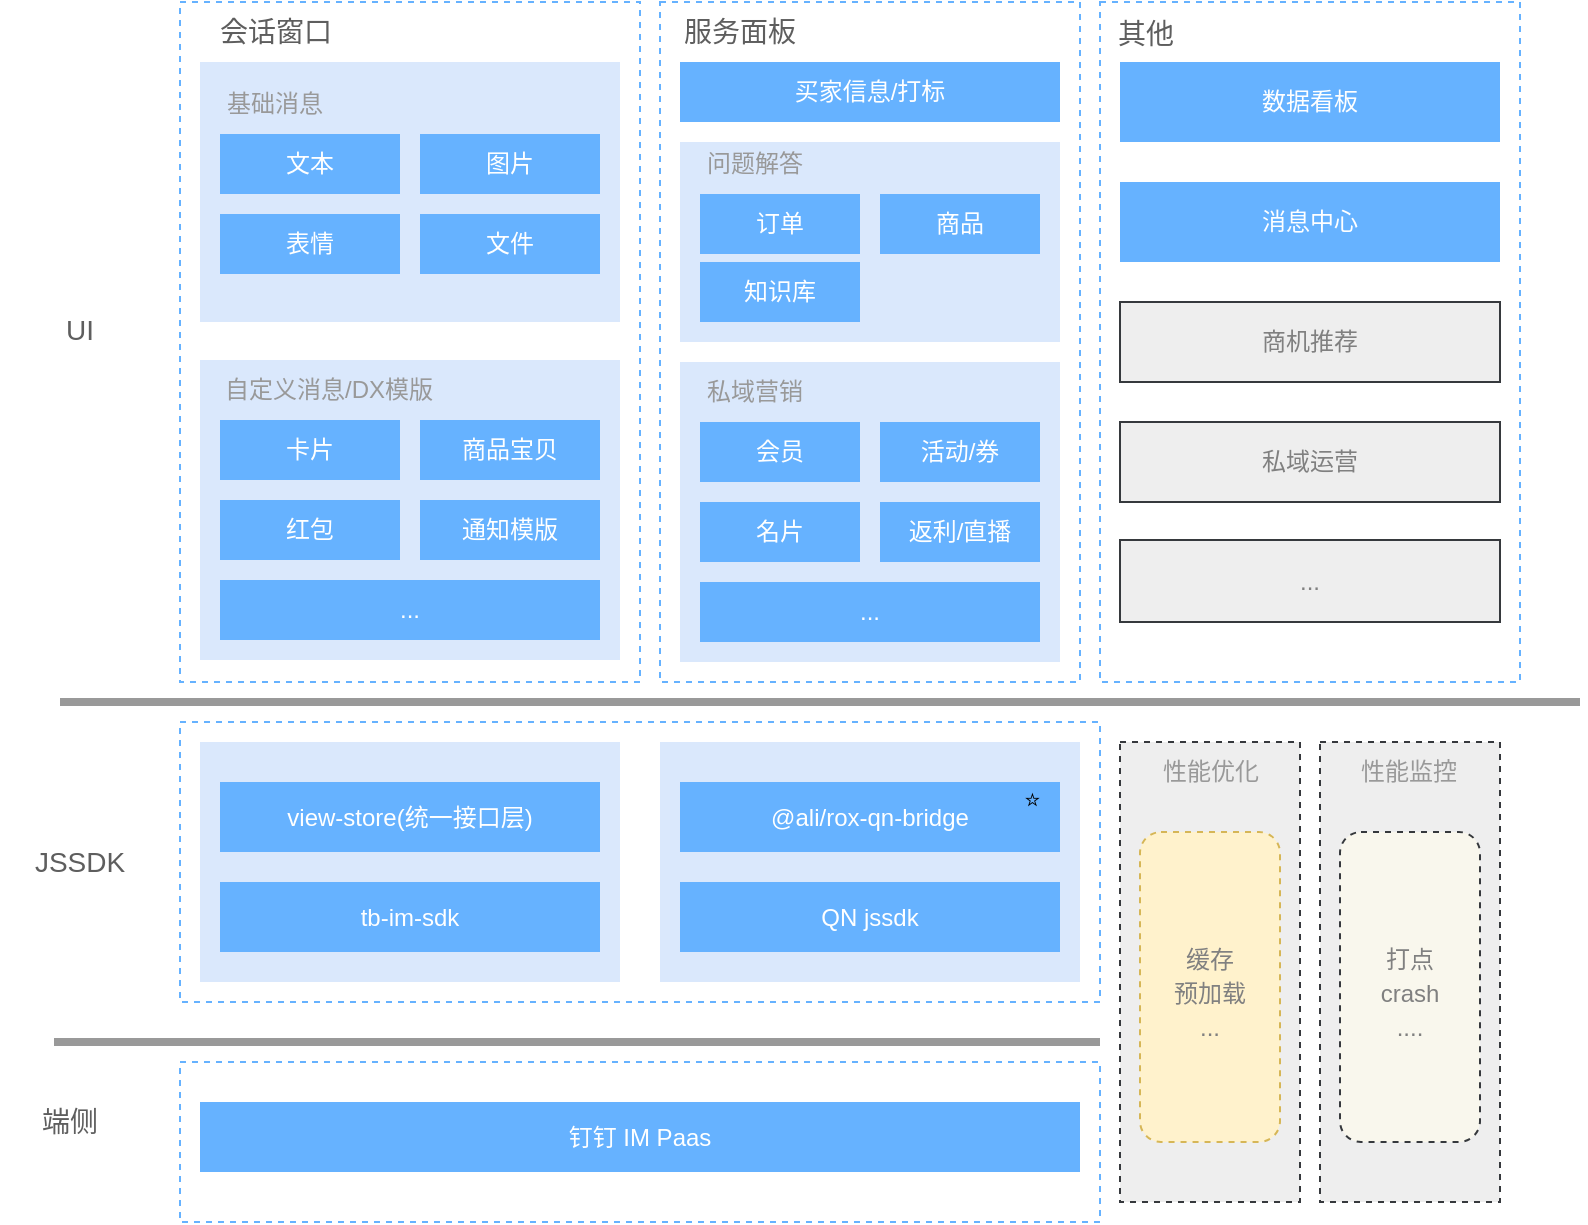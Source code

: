 <mxfile version="16.2.7" type="github">
  <diagram id="9dK64Gs7onYfFGPoFXSR" name="第 1 页">
    <mxGraphModel dx="1298" dy="809" grid="1" gridSize="10" guides="1" tooltips="1" connect="1" arrows="1" fold="1" page="1" pageScale="1" pageWidth="827" pageHeight="1169" math="0" shadow="0">
      <root>
        <mxCell id="0" />
        <mxCell id="1" parent="0" />
        <mxCell id="kR91ONEozVQPjnB0ktHO-66" value="" style="rounded=0;whiteSpace=wrap;html=1;fillColor=#dae8fc;strokeColor=none;dashed=1;" parent="1" vertex="1">
          <mxGeometry x="140" y="370" width="210" height="120" as="geometry" />
        </mxCell>
        <mxCell id="kR91ONEozVQPjnB0ktHO-3" value="" style="rounded=0;whiteSpace=wrap;html=1;fillColor=none;strokeColor=#66B2FF;dashed=1;" parent="1" vertex="1">
          <mxGeometry x="370" width="210" height="340" as="geometry" />
        </mxCell>
        <mxCell id="kR91ONEozVQPjnB0ktHO-43" value="" style="rounded=0;whiteSpace=wrap;html=1;fillColor=#dae8fc;strokeColor=none;dashed=1;" parent="1" vertex="1">
          <mxGeometry x="380" y="70" width="190" height="100" as="geometry" />
        </mxCell>
        <mxCell id="kR91ONEozVQPjnB0ktHO-29" value="" style="rounded=0;whiteSpace=wrap;html=1;fillColor=none;strokeColor=#66B2FF;dashed=1;" parent="1" vertex="1">
          <mxGeometry x="590" width="210" height="340" as="geometry" />
        </mxCell>
        <mxCell id="kR91ONEozVQPjnB0ktHO-28" value="" style="rounded=0;whiteSpace=wrap;html=1;fillColor=none;strokeColor=#66B2FF;dashed=1;strokeWidth=1;" parent="1" vertex="1">
          <mxGeometry x="130" width="230" height="340" as="geometry" />
        </mxCell>
        <mxCell id="kR91ONEozVQPjnB0ktHO-14" value="" style="rounded=0;whiteSpace=wrap;html=1;fillColor=#dae8fc;strokeColor=none;dashed=1;" parent="1" vertex="1">
          <mxGeometry x="140" y="30" width="210" height="130" as="geometry" />
        </mxCell>
        <mxCell id="kR91ONEozVQPjnB0ktHO-1" value="文本" style="rounded=0;whiteSpace=wrap;html=1;strokeColor=none;fillColor=#66B2FF;fontColor=#ffffff;" parent="1" vertex="1">
          <mxGeometry x="150" y="66" width="90" height="30" as="geometry" />
        </mxCell>
        <mxCell id="kR91ONEozVQPjnB0ktHO-2" value="图片" style="rounded=0;whiteSpace=wrap;html=1;strokeColor=none;fillColor=#66B2FF;fontColor=#ffffff;" parent="1" vertex="1">
          <mxGeometry x="250" y="66" width="90" height="30" as="geometry" />
        </mxCell>
        <mxCell id="kR91ONEozVQPjnB0ktHO-4" value="表情" style="rounded=0;whiteSpace=wrap;html=1;strokeColor=none;fillColor=#66B2FF;fontColor=#ffffff;" parent="1" vertex="1">
          <mxGeometry x="150" y="106" width="90" height="30" as="geometry" />
        </mxCell>
        <mxCell id="kR91ONEozVQPjnB0ktHO-5" value="文件" style="rounded=0;whiteSpace=wrap;html=1;strokeColor=none;fillColor=#66B2FF;fontColor=#ffffff;" parent="1" vertex="1">
          <mxGeometry x="250" y="106" width="90" height="30" as="geometry" />
        </mxCell>
        <mxCell id="kR91ONEozVQPjnB0ktHO-6" value="" style="rounded=0;whiteSpace=wrap;html=1;fillColor=#dae8fc;strokeColor=none;dashed=1;" parent="1" vertex="1">
          <mxGeometry x="140" y="179" width="210" height="150" as="geometry" />
        </mxCell>
        <mxCell id="kR91ONEozVQPjnB0ktHO-7" value="自定义消息/DX模版" style="text;html=1;strokeColor=none;fillColor=none;align=center;verticalAlign=middle;whiteSpace=wrap;rounded=0;dashed=1;fontColor=#999999;" parent="1" vertex="1">
          <mxGeometry x="147.5" y="179" width="112.5" height="30" as="geometry" />
        </mxCell>
        <mxCell id="kR91ONEozVQPjnB0ktHO-8" value="卡片" style="rounded=0;whiteSpace=wrap;html=1;strokeColor=none;fillColor=#66B2FF;fontColor=#ffffff;" parent="1" vertex="1">
          <mxGeometry x="150" y="209" width="90" height="30" as="geometry" />
        </mxCell>
        <mxCell id="kR91ONEozVQPjnB0ktHO-9" value="商品宝贝" style="rounded=0;whiteSpace=wrap;html=1;strokeColor=none;fillColor=#66B2FF;fontColor=#ffffff;" parent="1" vertex="1">
          <mxGeometry x="250" y="209" width="90" height="30" as="geometry" />
        </mxCell>
        <mxCell id="kR91ONEozVQPjnB0ktHO-10" value="红包" style="rounded=0;whiteSpace=wrap;html=1;strokeColor=none;fillColor=#66B2FF;fontColor=#ffffff;" parent="1" vertex="1">
          <mxGeometry x="150" y="249" width="90" height="30" as="geometry" />
        </mxCell>
        <mxCell id="kR91ONEozVQPjnB0ktHO-11" value="通知模版" style="rounded=0;whiteSpace=wrap;html=1;strokeColor=none;fillColor=#66B2FF;fontColor=#ffffff;" parent="1" vertex="1">
          <mxGeometry x="250" y="249" width="90" height="30" as="geometry" />
        </mxCell>
        <mxCell id="kR91ONEozVQPjnB0ktHO-12" value="..." style="rounded=0;whiteSpace=wrap;html=1;strokeColor=none;fillColor=#66B2FF;fontColor=#ffffff;" parent="1" vertex="1">
          <mxGeometry x="150" y="289" width="190" height="30" as="geometry" />
        </mxCell>
        <mxCell id="kR91ONEozVQPjnB0ktHO-13" style="edgeStyle=orthogonalEdgeStyle;rounded=0;orthogonalLoop=1;jettySize=auto;html=1;exitX=0.5;exitY=1;exitDx=0;exitDy=0;fontColor=#999999;" parent="1" source="kR91ONEozVQPjnB0ktHO-6" target="kR91ONEozVQPjnB0ktHO-6" edge="1">
          <mxGeometry relative="1" as="geometry" />
        </mxCell>
        <mxCell id="kR91ONEozVQPjnB0ktHO-15" value="基础消息" style="text;html=1;strokeColor=none;fillColor=none;align=center;verticalAlign=middle;whiteSpace=wrap;rounded=0;dashed=1;fontColor=#999999;" parent="1" vertex="1">
          <mxGeometry x="140" y="36" width="75" height="30" as="geometry" />
        </mxCell>
        <mxCell id="kR91ONEozVQPjnB0ktHO-17" value="会话窗口" style="text;html=1;strokeColor=none;fillColor=none;align=center;verticalAlign=middle;whiteSpace=wrap;rounded=0;dashed=1;fontColor=#5E5E5E;fontSize=14;" parent="1" vertex="1">
          <mxGeometry x="147.5" width="60" height="30" as="geometry" />
        </mxCell>
        <mxCell id="kR91ONEozVQPjnB0ktHO-18" value="服务面板" style="text;html=1;strokeColor=none;fillColor=none;align=center;verticalAlign=middle;whiteSpace=wrap;rounded=0;dashed=1;fontColor=#5E5E5E;fontSize=14;" parent="1" vertex="1">
          <mxGeometry x="380" width="60" height="30" as="geometry" />
        </mxCell>
        <mxCell id="kR91ONEozVQPjnB0ktHO-19" value="买家信息/打标" style="rounded=0;whiteSpace=wrap;html=1;strokeColor=none;fillColor=#66B2FF;fontColor=#ffffff;" parent="1" vertex="1">
          <mxGeometry x="380" y="30" width="190" height="30" as="geometry" />
        </mxCell>
        <mxCell id="kR91ONEozVQPjnB0ktHO-21" value="" style="rounded=0;whiteSpace=wrap;html=1;fillColor=#dae8fc;strokeColor=none;dashed=1;" parent="1" vertex="1">
          <mxGeometry x="380" y="180" width="190" height="150" as="geometry" />
        </mxCell>
        <mxCell id="kR91ONEozVQPjnB0ktHO-22" value="私域营销" style="text;html=1;strokeColor=none;fillColor=none;align=center;verticalAlign=middle;whiteSpace=wrap;rounded=0;dashed=1;fontColor=#999999;" parent="1" vertex="1">
          <mxGeometry x="380" y="180" width="75" height="30" as="geometry" />
        </mxCell>
        <mxCell id="kR91ONEozVQPjnB0ktHO-23" value="订单" style="rounded=0;whiteSpace=wrap;html=1;strokeColor=none;fillColor=#66B2FF;fontColor=#ffffff;" parent="1" vertex="1">
          <mxGeometry x="390" y="96" width="80" height="30" as="geometry" />
        </mxCell>
        <mxCell id="kR91ONEozVQPjnB0ktHO-24" value="商品" style="rounded=0;whiteSpace=wrap;html=1;strokeColor=none;fillColor=#66B2FF;fontColor=#ffffff;" parent="1" vertex="1">
          <mxGeometry x="480" y="96" width="80" height="30" as="geometry" />
        </mxCell>
        <mxCell id="kR91ONEozVQPjnB0ktHO-25" value="会员" style="rounded=0;whiteSpace=wrap;html=1;strokeColor=none;fillColor=#66B2FF;fontColor=#ffffff;" parent="1" vertex="1">
          <mxGeometry x="390" y="210" width="80" height="30" as="geometry" />
        </mxCell>
        <mxCell id="kR91ONEozVQPjnB0ktHO-27" value="..." style="rounded=0;whiteSpace=wrap;html=1;strokeColor=none;fillColor=#66B2FF;fontColor=#ffffff;" parent="1" vertex="1">
          <mxGeometry x="390" y="290" width="170" height="30" as="geometry" />
        </mxCell>
        <mxCell id="kR91ONEozVQPjnB0ktHO-30" value="其他" style="text;html=1;strokeColor=none;fillColor=none;align=center;verticalAlign=middle;whiteSpace=wrap;rounded=0;dashed=1;fontColor=#5E5E5E;fontSize=14;" parent="1" vertex="1">
          <mxGeometry x="583" y="1" width="60" height="30" as="geometry" />
        </mxCell>
        <mxCell id="kR91ONEozVQPjnB0ktHO-31" value="数据看板" style="rounded=0;whiteSpace=wrap;html=1;strokeColor=none;fillColor=#66B2FF;fontColor=#FFFFFF;" parent="1" vertex="1">
          <mxGeometry x="600" y="30" width="190" height="40" as="geometry" />
        </mxCell>
        <mxCell id="kR91ONEozVQPjnB0ktHO-33" value="名片" style="rounded=0;whiteSpace=wrap;html=1;strokeColor=none;fillColor=#66B2FF;fontColor=#ffffff;" parent="1" vertex="1">
          <mxGeometry x="390" y="250" width="80" height="30" as="geometry" />
        </mxCell>
        <mxCell id="kR91ONEozVQPjnB0ktHO-35" value="..." style="rounded=0;whiteSpace=wrap;html=1;strokeColor=#36393d;fillColor=#eeeeee;fontColor=#808080;" parent="1" vertex="1">
          <mxGeometry x="600" y="269" width="190" height="41" as="geometry" />
        </mxCell>
        <mxCell id="kR91ONEozVQPjnB0ktHO-37" value="" style="endArrow=none;html=1;rounded=0;fontSize=14;fontColor=#5E5E5E;strokeWidth=4;strokeColor=#999999;" parent="1" edge="1">
          <mxGeometry width="50" height="50" relative="1" as="geometry">
            <mxPoint x="70" y="350" as="sourcePoint" />
            <mxPoint x="830" y="350" as="targetPoint" />
          </mxGeometry>
        </mxCell>
        <mxCell id="kR91ONEozVQPjnB0ktHO-40" value="活动/券" style="rounded=0;whiteSpace=wrap;html=1;strokeColor=none;fillColor=#66B2FF;fontColor=#ffffff;" parent="1" vertex="1">
          <mxGeometry x="480" y="210" width="80" height="30" as="geometry" />
        </mxCell>
        <mxCell id="kR91ONEozVQPjnB0ktHO-41" value="返利/直播" style="rounded=0;whiteSpace=wrap;html=1;strokeColor=none;fillColor=#66B2FF;fontColor=#ffffff;" parent="1" vertex="1">
          <mxGeometry x="480" y="250" width="80" height="30" as="geometry" />
        </mxCell>
        <mxCell id="kR91ONEozVQPjnB0ktHO-42" value="知识库" style="rounded=0;whiteSpace=wrap;html=1;strokeColor=none;fillColor=#66B2FF;fontColor=#ffffff;" parent="1" vertex="1">
          <mxGeometry x="390" y="130" width="80" height="30" as="geometry" />
        </mxCell>
        <mxCell id="kR91ONEozVQPjnB0ktHO-45" value="问题解答" style="text;html=1;strokeColor=none;fillColor=none;align=center;verticalAlign=middle;whiteSpace=wrap;rounded=0;dashed=1;fontColor=#999999;" parent="1" vertex="1">
          <mxGeometry x="380" y="66" width="75" height="30" as="geometry" />
        </mxCell>
        <mxCell id="kR91ONEozVQPjnB0ktHO-49" value="商机推荐" style="rounded=0;whiteSpace=wrap;html=1;strokeColor=#36393d;fillColor=#eeeeee;fontColor=#808080;" parent="1" vertex="1">
          <mxGeometry x="600" y="150" width="190" height="40" as="geometry" />
        </mxCell>
        <mxCell id="kR91ONEozVQPjnB0ktHO-52" value="" style="rounded=0;whiteSpace=wrap;html=1;fillColor=none;strokeColor=#66B2FF;dashed=1;strokeWidth=1;" parent="1" vertex="1">
          <mxGeometry x="130" y="360" width="460" height="140" as="geometry" />
        </mxCell>
        <mxCell id="kR91ONEozVQPjnB0ktHO-54" value="" style="rounded=0;whiteSpace=wrap;html=1;fillColor=#dae8fc;strokeColor=none;dashed=1;" parent="1" vertex="1">
          <mxGeometry x="370" y="370" width="210" height="120" as="geometry" />
        </mxCell>
        <mxCell id="kR91ONEozVQPjnB0ktHO-56" value="UI" style="text;html=1;strokeColor=none;fillColor=none;align=center;verticalAlign=middle;whiteSpace=wrap;rounded=0;dashed=1;fontSize=14;fontColor=#5E5E5E;" parent="1" vertex="1">
          <mxGeometry x="50" y="149" width="60" height="30" as="geometry" />
        </mxCell>
        <mxCell id="kR91ONEozVQPjnB0ktHO-57" value="JSSDK" style="text;html=1;strokeColor=none;fillColor=none;align=center;verticalAlign=middle;whiteSpace=wrap;rounded=0;dashed=1;fontSize=14;fontColor=#5E5E5E;" parent="1" vertex="1">
          <mxGeometry x="50" y="415" width="60" height="30" as="geometry" />
        </mxCell>
        <mxCell id="kR91ONEozVQPjnB0ktHO-58" value="" style="endArrow=none;html=1;rounded=0;fontSize=14;fontColor=#5E5E5E;strokeWidth=4;strokeColor=#999999;" parent="1" edge="1">
          <mxGeometry width="50" height="50" relative="1" as="geometry">
            <mxPoint x="67" y="520" as="sourcePoint" />
            <mxPoint x="590" y="520" as="targetPoint" />
          </mxGeometry>
        </mxCell>
        <mxCell id="kR91ONEozVQPjnB0ktHO-59" value="端侧" style="text;html=1;strokeColor=none;fillColor=none;align=center;verticalAlign=middle;whiteSpace=wrap;rounded=0;dashed=1;fontSize=14;fontColor=#5E5E5E;" parent="1" vertex="1">
          <mxGeometry x="40" y="545" width="70" height="30" as="geometry" />
        </mxCell>
        <mxCell id="kR91ONEozVQPjnB0ktHO-60" value="" style="rounded=0;whiteSpace=wrap;html=1;fillColor=none;strokeColor=#66B2FF;dashed=1;strokeWidth=1;" parent="1" vertex="1">
          <mxGeometry x="130" y="530" width="460" height="80" as="geometry" />
        </mxCell>
        <mxCell id="kR91ONEozVQPjnB0ktHO-62" value="钉钉 IM Paas" style="rounded=0;whiteSpace=wrap;html=1;strokeColor=none;fillColor=#66B2FF;fontColor=#ffffff;" parent="1" vertex="1">
          <mxGeometry x="140" y="550" width="440" height="35" as="geometry" />
        </mxCell>
        <mxCell id="kR91ONEozVQPjnB0ktHO-63" value="QN jssdk" style="rounded=0;whiteSpace=wrap;html=1;strokeColor=none;fillColor=#66B2FF;fontColor=#ffffff;" parent="1" vertex="1">
          <mxGeometry x="380" y="440" width="190" height="35" as="geometry" />
        </mxCell>
        <mxCell id="kR91ONEozVQPjnB0ktHO-64" value="@ali/rox-qn-bridge" style="rounded=0;whiteSpace=wrap;html=1;strokeColor=none;fillColor=#66B2FF;fontColor=#ffffff;" parent="1" vertex="1">
          <mxGeometry x="380" y="390" width="190" height="35" as="geometry" />
        </mxCell>
        <mxCell id="kR91ONEozVQPjnB0ktHO-68" value="tb-im-sdk" style="rounded=0;whiteSpace=wrap;html=1;strokeColor=none;fillColor=#66B2FF;fontColor=#ffffff;" parent="1" vertex="1">
          <mxGeometry x="150" y="440" width="190" height="35" as="geometry" />
        </mxCell>
        <mxCell id="kR91ONEozVQPjnB0ktHO-69" value="view-store(统一接口层)" style="rounded=0;whiteSpace=wrap;html=1;strokeColor=none;fillColor=#66B2FF;fontColor=#ffffff;" parent="1" vertex="1">
          <mxGeometry x="150" y="390" width="190" height="35" as="geometry" />
        </mxCell>
        <mxCell id="kR91ONEozVQPjnB0ktHO-72" value="" style="rounded=0;whiteSpace=wrap;html=1;dashed=1;fontSize=14;strokeColor=#36393d;strokeWidth=1;fillColor=#eeeeee;" parent="1" vertex="1">
          <mxGeometry x="600" y="370" width="90" height="230" as="geometry" />
        </mxCell>
        <mxCell id="kR91ONEozVQPjnB0ktHO-74" value="" style="rounded=0;whiteSpace=wrap;html=1;dashed=1;fontSize=14;strokeColor=#36393d;strokeWidth=1;fillColor=#eeeeee;" parent="1" vertex="1">
          <mxGeometry x="700" y="370" width="90" height="230" as="geometry" />
        </mxCell>
        <mxCell id="kR91ONEozVQPjnB0ktHO-75" value="性能优化" style="text;html=1;strokeColor=none;fillColor=none;align=center;verticalAlign=middle;whiteSpace=wrap;rounded=0;dashed=1;fontColor=#999999;" parent="1" vertex="1">
          <mxGeometry x="607.5" y="370" width="75" height="30" as="geometry" />
        </mxCell>
        <mxCell id="kR91ONEozVQPjnB0ktHO-76" value="性能监控" style="text;html=1;strokeColor=none;fillColor=none;align=center;verticalAlign=middle;whiteSpace=wrap;rounded=0;dashed=1;fontColor=#999999;" parent="1" vertex="1">
          <mxGeometry x="707.5" y="370" width="72.5" height="30" as="geometry" />
        </mxCell>
        <mxCell id="kR91ONEozVQPjnB0ktHO-78" value="" style="rounded=1;whiteSpace=wrap;html=1;dashed=1;fontSize=14;strokeColor=#d6b656;strokeWidth=1;fillColor=#fff2cc;" parent="1" vertex="1">
          <mxGeometry x="610" y="415" width="70" height="155" as="geometry" />
        </mxCell>
        <mxCell id="kR91ONEozVQPjnB0ktHO-79" value="" style="rounded=1;whiteSpace=wrap;html=1;dashed=1;fontSize=14;strokeColor=#36393d;strokeWidth=1;fillColor=#f9f7ed;" parent="1" vertex="1">
          <mxGeometry x="710" y="415" width="70" height="155" as="geometry" />
        </mxCell>
        <mxCell id="kR91ONEozVQPjnB0ktHO-80" value="&lt;font style=&quot;font-size: 12px&quot;&gt;缓存&lt;br&gt;预加载&lt;br&gt;...&lt;br&gt;&lt;/font&gt;" style="text;html=1;strokeColor=none;fillColor=none;align=center;verticalAlign=middle;whiteSpace=wrap;rounded=0;dashed=1;fontSize=14;fontColor=#808080;" parent="1" vertex="1">
          <mxGeometry x="615" y="430" width="60" height="130" as="geometry" />
        </mxCell>
        <mxCell id="kR91ONEozVQPjnB0ktHO-81" value="&lt;font style=&quot;font-size: 12px&quot;&gt;打点&lt;br&gt;crash&lt;br&gt;....&lt;br&gt;&lt;/font&gt;" style="text;html=1;strokeColor=none;fillColor=none;align=center;verticalAlign=middle;whiteSpace=wrap;rounded=0;dashed=1;fontSize=14;fontColor=#808080;" parent="1" vertex="1">
          <mxGeometry x="715" y="430" width="60" height="130" as="geometry" />
        </mxCell>
        <mxCell id="GXYFHtDAFgVKujwmE8Ri-1" value="⭐️" style="text;whiteSpace=wrap;html=1;" vertex="1" parent="1">
          <mxGeometry x="550" y="385" width="20" height="30" as="geometry" />
        </mxCell>
        <mxCell id="GXYFHtDAFgVKujwmE8Ri-2" value="私域运营" style="rounded=0;whiteSpace=wrap;html=1;strokeColor=#36393d;fillColor=#eeeeee;fontColor=#808080;" vertex="1" parent="1">
          <mxGeometry x="600" y="210" width="190" height="40" as="geometry" />
        </mxCell>
        <mxCell id="GXYFHtDAFgVKujwmE8Ri-3" value="消息中心" style="rounded=0;whiteSpace=wrap;html=1;strokeColor=none;fillColor=#66B2FF;fontColor=#FFFFFF;" vertex="1" parent="1">
          <mxGeometry x="600" y="90" width="190" height="40" as="geometry" />
        </mxCell>
      </root>
    </mxGraphModel>
  </diagram>
</mxfile>
